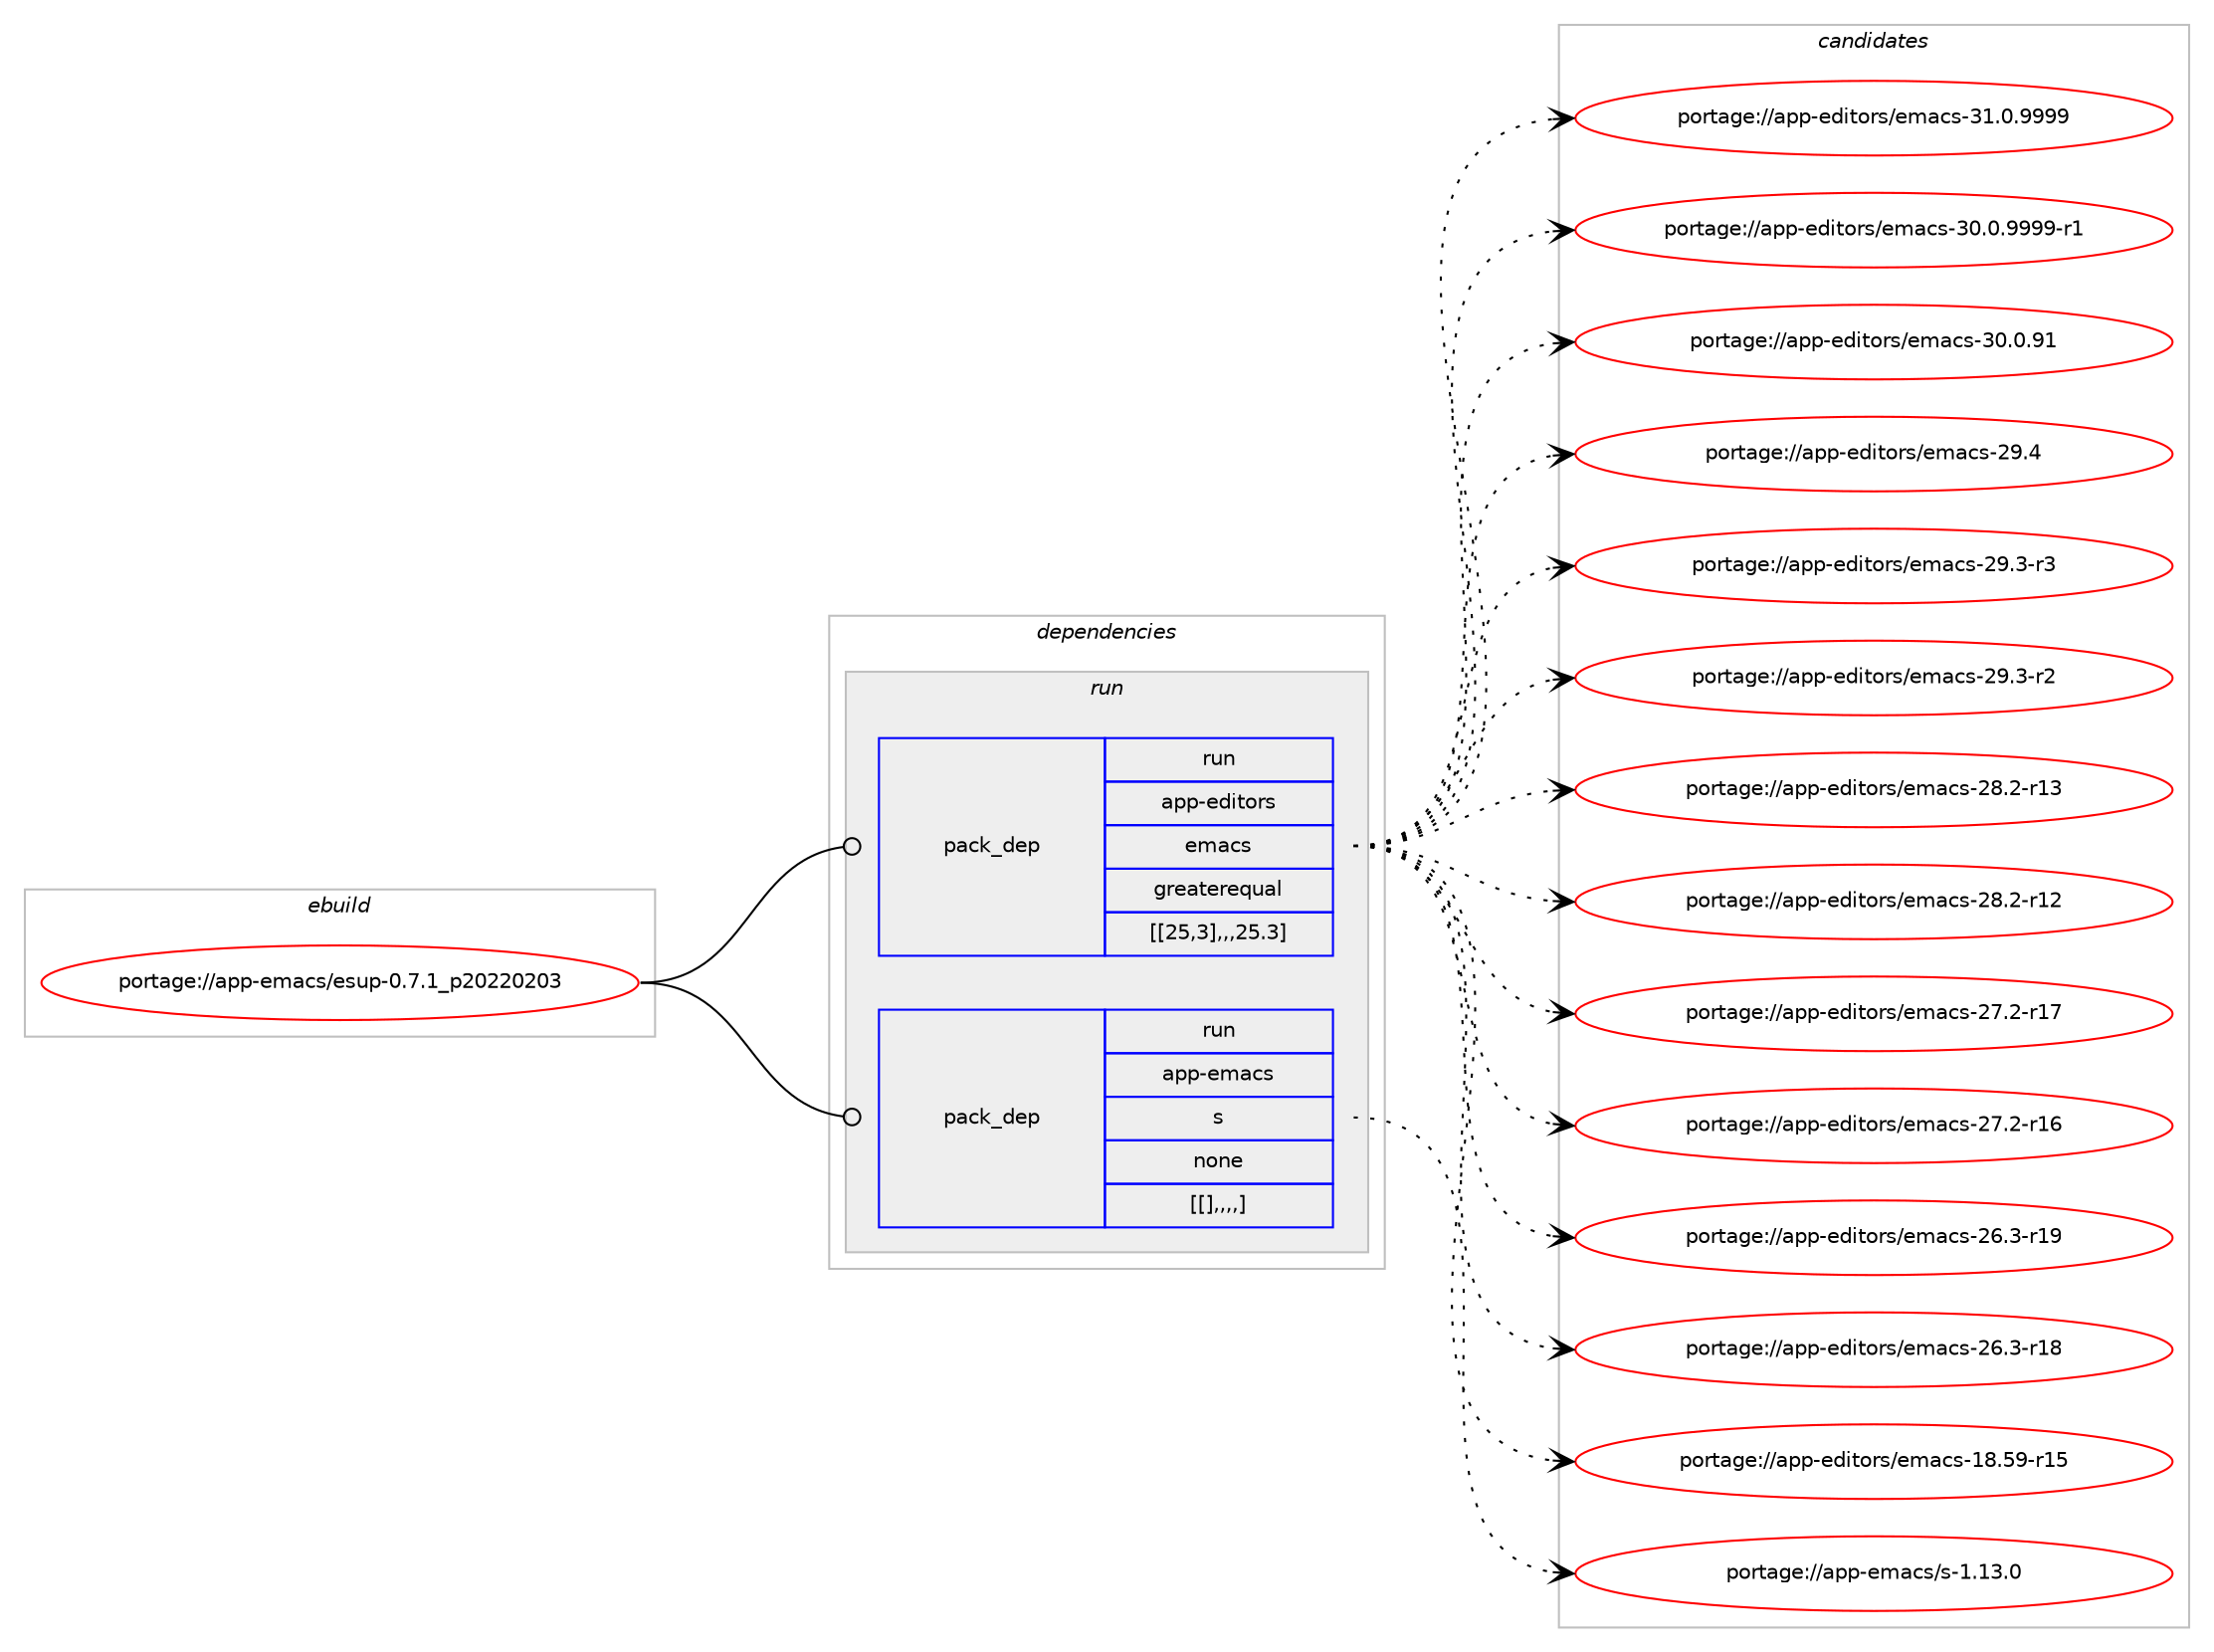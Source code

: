 digraph prolog {

# *************
# Graph options
# *************

newrank=true;
concentrate=true;
compound=true;
graph [rankdir=LR,fontname=Helvetica,fontsize=10,ranksep=1.5];#, ranksep=2.5, nodesep=0.2];
edge  [arrowhead=vee];
node  [fontname=Helvetica,fontsize=10];

# **********
# The ebuild
# **********

subgraph cluster_leftcol {
color=gray;
label=<<i>ebuild</i>>;
id [label="portage://app-emacs/esup-0.7.1_p20220203", color=red, width=4, href="../app-emacs/esup-0.7.1_p20220203.svg"];
}

# ****************
# The dependencies
# ****************

subgraph cluster_midcol {
color=gray;
label=<<i>dependencies</i>>;
subgraph cluster_compile {
fillcolor="#eeeeee";
style=filled;
label=<<i>compile</i>>;
}
subgraph cluster_compileandrun {
fillcolor="#eeeeee";
style=filled;
label=<<i>compile and run</i>>;
}
subgraph cluster_run {
fillcolor="#eeeeee";
style=filled;
label=<<i>run</i>>;
subgraph pack16558 {
dependency23106 [label=<<TABLE BORDER="0" CELLBORDER="1" CELLSPACING="0" CELLPADDING="4" WIDTH="220"><TR><TD ROWSPAN="6" CELLPADDING="30">pack_dep</TD></TR><TR><TD WIDTH="110">run</TD></TR><TR><TD>app-editors</TD></TR><TR><TD>emacs</TD></TR><TR><TD>greaterequal</TD></TR><TR><TD>[[25,3],,,25.3]</TD></TR></TABLE>>, shape=none, color=blue];
}
id:e -> dependency23106:w [weight=20,style="solid",arrowhead="odot"];
subgraph pack16559 {
dependency23107 [label=<<TABLE BORDER="0" CELLBORDER="1" CELLSPACING="0" CELLPADDING="4" WIDTH="220"><TR><TD ROWSPAN="6" CELLPADDING="30">pack_dep</TD></TR><TR><TD WIDTH="110">run</TD></TR><TR><TD>app-emacs</TD></TR><TR><TD>s</TD></TR><TR><TD>none</TD></TR><TR><TD>[[],,,,]</TD></TR></TABLE>>, shape=none, color=blue];
}
id:e -> dependency23107:w [weight=20,style="solid",arrowhead="odot"];
}
}

# **************
# The candidates
# **************

subgraph cluster_choices {
rank=same;
color=gray;
label=<<i>candidates</i>>;

subgraph choice16558 {
color=black;
nodesep=1;
choice971121124510110010511611111411547101109979911545514946484657575757 [label="portage://app-editors/emacs-31.0.9999", color=red, width=4,href="../app-editors/emacs-31.0.9999.svg"];
choice9711211245101100105116111114115471011099799115455148464846575757574511449 [label="portage://app-editors/emacs-30.0.9999-r1", color=red, width=4,href="../app-editors/emacs-30.0.9999-r1.svg"];
choice97112112451011001051161111141154710110997991154551484648465749 [label="portage://app-editors/emacs-30.0.91", color=red, width=4,href="../app-editors/emacs-30.0.91.svg"];
choice97112112451011001051161111141154710110997991154550574652 [label="portage://app-editors/emacs-29.4", color=red, width=4,href="../app-editors/emacs-29.4.svg"];
choice971121124510110010511611111411547101109979911545505746514511451 [label="portage://app-editors/emacs-29.3-r3", color=red, width=4,href="../app-editors/emacs-29.3-r3.svg"];
choice971121124510110010511611111411547101109979911545505746514511450 [label="portage://app-editors/emacs-29.3-r2", color=red, width=4,href="../app-editors/emacs-29.3-r2.svg"];
choice97112112451011001051161111141154710110997991154550564650451144951 [label="portage://app-editors/emacs-28.2-r13", color=red, width=4,href="../app-editors/emacs-28.2-r13.svg"];
choice97112112451011001051161111141154710110997991154550564650451144950 [label="portage://app-editors/emacs-28.2-r12", color=red, width=4,href="../app-editors/emacs-28.2-r12.svg"];
choice97112112451011001051161111141154710110997991154550554650451144955 [label="portage://app-editors/emacs-27.2-r17", color=red, width=4,href="../app-editors/emacs-27.2-r17.svg"];
choice97112112451011001051161111141154710110997991154550554650451144954 [label="portage://app-editors/emacs-27.2-r16", color=red, width=4,href="../app-editors/emacs-27.2-r16.svg"];
choice97112112451011001051161111141154710110997991154550544651451144957 [label="portage://app-editors/emacs-26.3-r19", color=red, width=4,href="../app-editors/emacs-26.3-r19.svg"];
choice97112112451011001051161111141154710110997991154550544651451144956 [label="portage://app-editors/emacs-26.3-r18", color=red, width=4,href="../app-editors/emacs-26.3-r18.svg"];
choice9711211245101100105116111114115471011099799115454956465357451144953 [label="portage://app-editors/emacs-18.59-r15", color=red, width=4,href="../app-editors/emacs-18.59-r15.svg"];
dependency23106:e -> choice971121124510110010511611111411547101109979911545514946484657575757:w [style=dotted,weight="100"];
dependency23106:e -> choice9711211245101100105116111114115471011099799115455148464846575757574511449:w [style=dotted,weight="100"];
dependency23106:e -> choice97112112451011001051161111141154710110997991154551484648465749:w [style=dotted,weight="100"];
dependency23106:e -> choice97112112451011001051161111141154710110997991154550574652:w [style=dotted,weight="100"];
dependency23106:e -> choice971121124510110010511611111411547101109979911545505746514511451:w [style=dotted,weight="100"];
dependency23106:e -> choice971121124510110010511611111411547101109979911545505746514511450:w [style=dotted,weight="100"];
dependency23106:e -> choice97112112451011001051161111141154710110997991154550564650451144951:w [style=dotted,weight="100"];
dependency23106:e -> choice97112112451011001051161111141154710110997991154550564650451144950:w [style=dotted,weight="100"];
dependency23106:e -> choice97112112451011001051161111141154710110997991154550554650451144955:w [style=dotted,weight="100"];
dependency23106:e -> choice97112112451011001051161111141154710110997991154550554650451144954:w [style=dotted,weight="100"];
dependency23106:e -> choice97112112451011001051161111141154710110997991154550544651451144957:w [style=dotted,weight="100"];
dependency23106:e -> choice97112112451011001051161111141154710110997991154550544651451144956:w [style=dotted,weight="100"];
dependency23106:e -> choice9711211245101100105116111114115471011099799115454956465357451144953:w [style=dotted,weight="100"];
}
subgraph choice16559 {
color=black;
nodesep=1;
choice971121124510110997991154711545494649514648 [label="portage://app-emacs/s-1.13.0", color=red, width=4,href="../app-emacs/s-1.13.0.svg"];
dependency23107:e -> choice971121124510110997991154711545494649514648:w [style=dotted,weight="100"];
}
}

}
